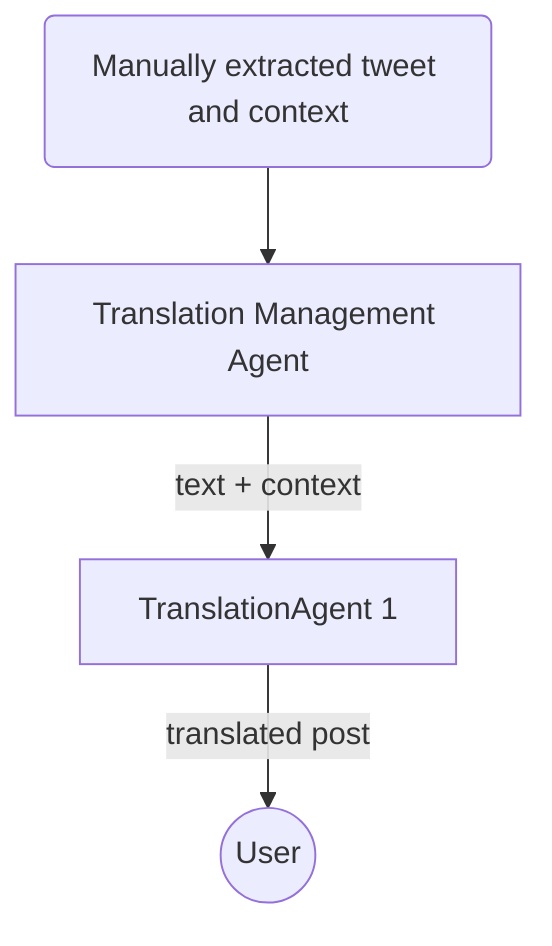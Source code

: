 flowchart TD
    t(Manually extracted tweet and context)
    M[Translation Management Agent]
    T1[TranslationAgent 1]
    U((User))
    
    t --> M
    M -->|text + context| T1
    T1 -->|translated post| U
